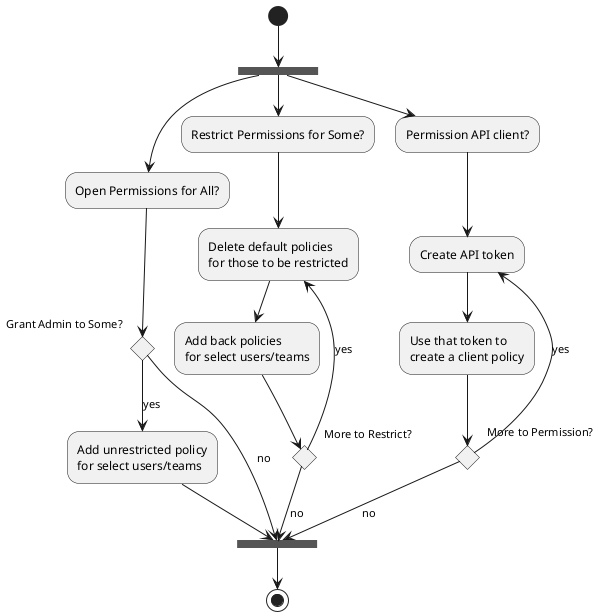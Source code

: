 @startuml Automate Permisssions

(*) --> ===B1=== 

  --> "Open Permissions for All?"

  --> if "Grant Admin to Some?" then
    -->[yes] "Add unrestricted policy
              for select users/teams"
    --> ===B2===
  else
    -->[no] ===B2===
  endif

===B1=== --> "Restrict Permissions for Some?"
  --> "Delete default policies
       for those to be restricted" as A1
  --> "Add back policies
       for select users/teams"
  if "More to Restrict?" then
    -->[yes] A1
  else
  -->[no] ===B2===
  endif

===B1=== --> "Permission API client?"
  --> "Create API token" as A2
  --> "Use that token to
      create a client policy"
  if "More to Permission?" then
    -->[yes] A2
  else
  -->[no] ===B2===
  endif

--> (*)

@enduml
